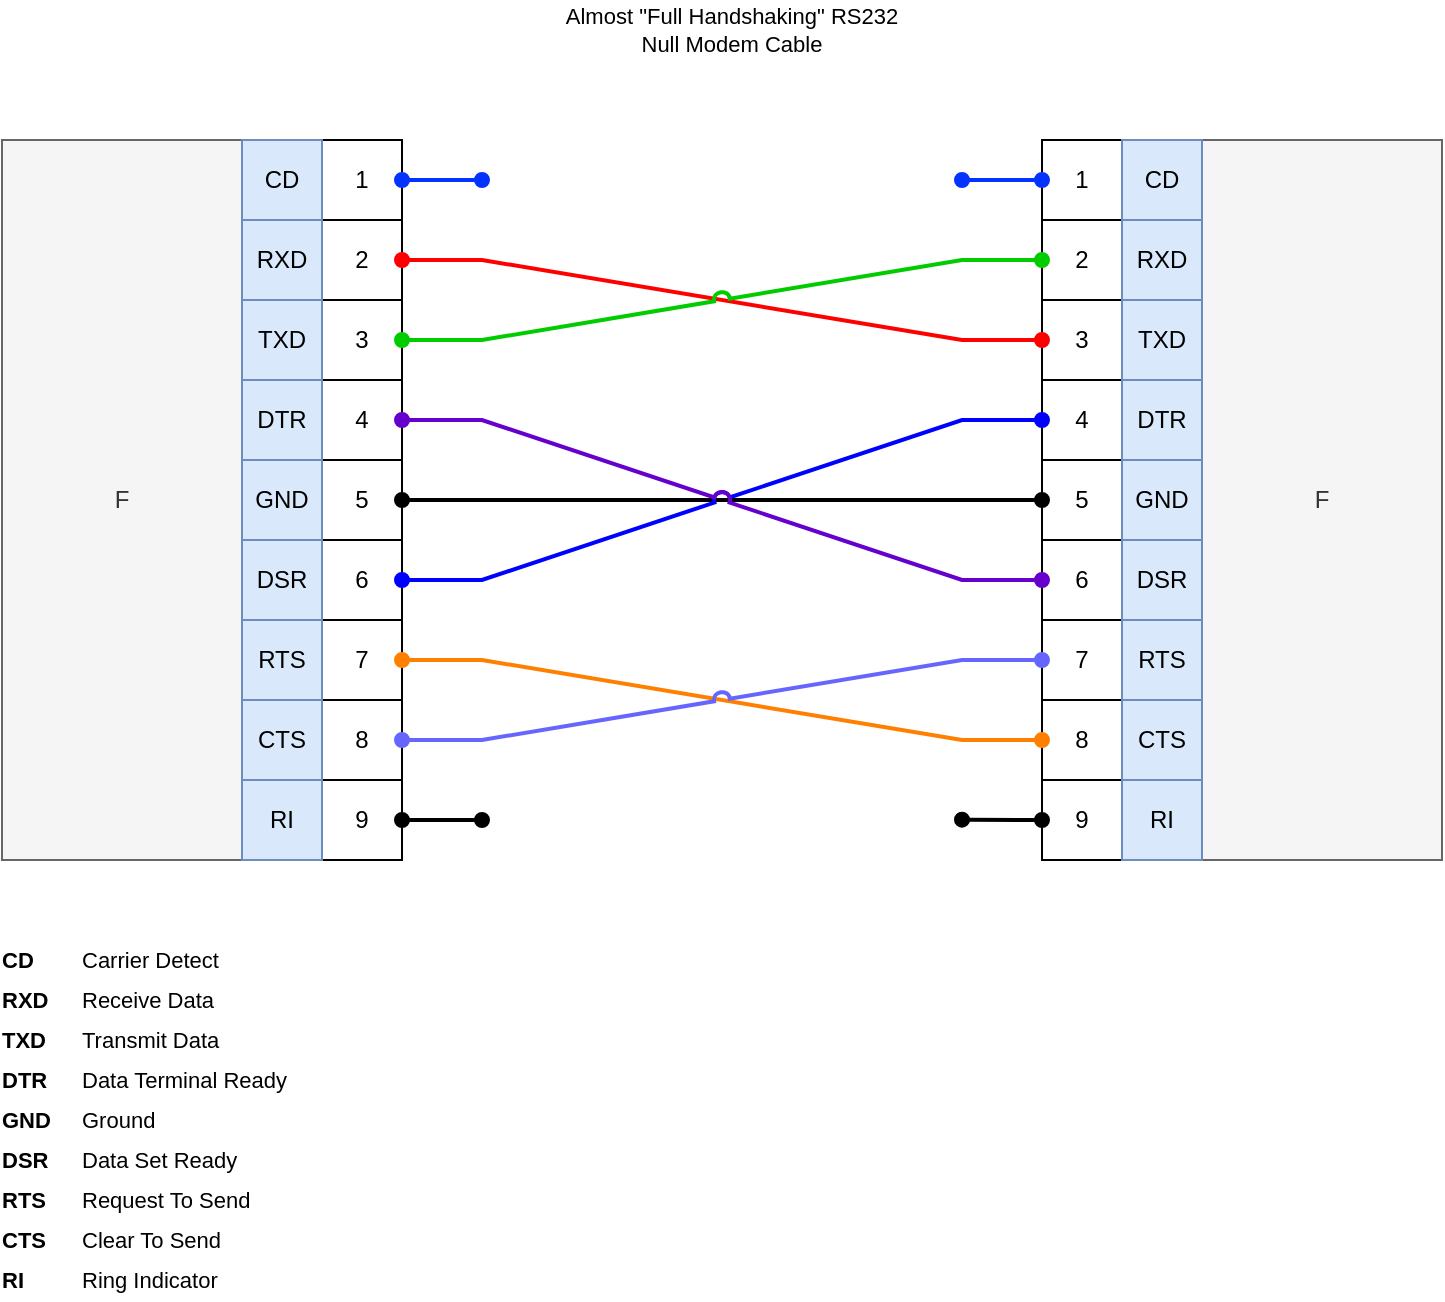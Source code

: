 <mxfile version="26.0.11">
  <diagram name="Page-1" id="T9LcAIahAfOzw13e4Sbo">
    <mxGraphModel dx="1885" dy="1026" grid="1" gridSize="10" guides="1" tooltips="1" connect="1" arrows="1" fold="1" page="1" pageScale="1" pageWidth="1169" pageHeight="827" math="0" shadow="0">
      <root>
        <mxCell id="0" />
        <mxCell id="1" parent="0" />
        <mxCell id="L0Igs0ylySSaWFLyQcgK-1" value="F" style="rounded=0;whiteSpace=wrap;html=1;fillColor=#f5f5f5;fontColor=#333333;strokeColor=#666666;" vertex="1" parent="1">
          <mxGeometry x="240" y="80" width="120" height="360" as="geometry" />
        </mxCell>
        <mxCell id="L0Igs0ylySSaWFLyQcgK-2" value="F" style="rounded=0;whiteSpace=wrap;html=1;fillColor=#f5f5f5;fontColor=#333333;strokeColor=#666666;" vertex="1" parent="1">
          <mxGeometry x="840" y="80" width="120" height="360" as="geometry" />
        </mxCell>
        <mxCell id="L0Igs0ylySSaWFLyQcgK-3" value="1" style="whiteSpace=wrap;html=1;aspect=fixed;" vertex="1" parent="1">
          <mxGeometry x="400" y="80" width="40" height="40" as="geometry" />
        </mxCell>
        <mxCell id="L0Igs0ylySSaWFLyQcgK-4" value="2" style="whiteSpace=wrap;html=1;aspect=fixed;" vertex="1" parent="1">
          <mxGeometry x="400" y="120" width="40" height="40" as="geometry" />
        </mxCell>
        <mxCell id="L0Igs0ylySSaWFLyQcgK-5" value="3" style="whiteSpace=wrap;html=1;aspect=fixed;" vertex="1" parent="1">
          <mxGeometry x="400" y="160" width="40" height="40" as="geometry" />
        </mxCell>
        <mxCell id="L0Igs0ylySSaWFLyQcgK-6" value="4" style="whiteSpace=wrap;html=1;aspect=fixed;" vertex="1" parent="1">
          <mxGeometry x="400" y="200" width="40" height="40" as="geometry" />
        </mxCell>
        <mxCell id="L0Igs0ylySSaWFLyQcgK-7" value="5" style="whiteSpace=wrap;html=1;aspect=fixed;" vertex="1" parent="1">
          <mxGeometry x="400" y="240" width="40" height="40" as="geometry" />
        </mxCell>
        <mxCell id="L0Igs0ylySSaWFLyQcgK-8" value="7" style="whiteSpace=wrap;html=1;aspect=fixed;" vertex="1" parent="1">
          <mxGeometry x="400" y="320" width="40" height="40" as="geometry" />
        </mxCell>
        <mxCell id="L0Igs0ylySSaWFLyQcgK-9" value="6" style="whiteSpace=wrap;html=1;aspect=fixed;" vertex="1" parent="1">
          <mxGeometry x="400" y="280" width="40" height="40" as="geometry" />
        </mxCell>
        <mxCell id="L0Igs0ylySSaWFLyQcgK-10" value="9" style="whiteSpace=wrap;html=1;aspect=fixed;" vertex="1" parent="1">
          <mxGeometry x="400" y="400" width="40" height="40" as="geometry" />
        </mxCell>
        <mxCell id="L0Igs0ylySSaWFLyQcgK-11" value="8" style="whiteSpace=wrap;html=1;aspect=fixed;" vertex="1" parent="1">
          <mxGeometry x="400" y="360" width="40" height="40" as="geometry" />
        </mxCell>
        <mxCell id="L0Igs0ylySSaWFLyQcgK-12" value="1" style="whiteSpace=wrap;html=1;aspect=fixed;" vertex="1" parent="1">
          <mxGeometry x="760" y="80" width="40" height="40" as="geometry" />
        </mxCell>
        <mxCell id="L0Igs0ylySSaWFLyQcgK-13" value="2" style="whiteSpace=wrap;html=1;aspect=fixed;" vertex="1" parent="1">
          <mxGeometry x="760" y="120" width="40" height="40" as="geometry" />
        </mxCell>
        <mxCell id="L0Igs0ylySSaWFLyQcgK-14" value="3" style="whiteSpace=wrap;html=1;aspect=fixed;" vertex="1" parent="1">
          <mxGeometry x="760" y="160" width="40" height="40" as="geometry" />
        </mxCell>
        <mxCell id="L0Igs0ylySSaWFLyQcgK-15" value="4" style="whiteSpace=wrap;html=1;aspect=fixed;" vertex="1" parent="1">
          <mxGeometry x="760" y="200" width="40" height="40" as="geometry" />
        </mxCell>
        <mxCell id="L0Igs0ylySSaWFLyQcgK-16" value="5" style="whiteSpace=wrap;html=1;aspect=fixed;" vertex="1" parent="1">
          <mxGeometry x="760" y="240" width="40" height="40" as="geometry" />
        </mxCell>
        <mxCell id="L0Igs0ylySSaWFLyQcgK-17" value="7" style="whiteSpace=wrap;html=1;aspect=fixed;" vertex="1" parent="1">
          <mxGeometry x="760" y="320" width="40" height="40" as="geometry" />
        </mxCell>
        <mxCell id="L0Igs0ylySSaWFLyQcgK-18" value="6" style="whiteSpace=wrap;html=1;aspect=fixed;" vertex="1" parent="1">
          <mxGeometry x="760" y="280" width="40" height="40" as="geometry" />
        </mxCell>
        <mxCell id="L0Igs0ylySSaWFLyQcgK-19" value="9" style="whiteSpace=wrap;html=1;aspect=fixed;" vertex="1" parent="1">
          <mxGeometry x="760" y="400" width="40" height="40" as="geometry" />
        </mxCell>
        <mxCell id="L0Igs0ylySSaWFLyQcgK-20" value="8" style="whiteSpace=wrap;html=1;aspect=fixed;" vertex="1" parent="1">
          <mxGeometry x="760" y="360" width="40" height="40" as="geometry" />
        </mxCell>
        <mxCell id="L0Igs0ylySSaWFLyQcgK-21" value="" style="edgeStyle=none;orthogonalLoop=1;jettySize=auto;html=1;rounded=0;jumpStyle=arc;endArrow=oval;startFill=1;strokeWidth=2;endFill=1;startArrow=oval;exitX=1;exitY=0.5;exitDx=0;exitDy=0;strokeColor=light-dark(#0432ff, transparent);" edge="1" parent="1" source="L0Igs0ylySSaWFLyQcgK-3">
          <mxGeometry width="80" relative="1" as="geometry">
            <mxPoint x="480" y="500" as="sourcePoint" />
            <mxPoint x="480" y="100" as="targetPoint" />
          </mxGeometry>
        </mxCell>
        <mxCell id="L0Igs0ylySSaWFLyQcgK-23" value="" style="edgeStyle=none;orthogonalLoop=1;jettySize=auto;html=1;rounded=0;strokeColor=#FF0000;strokeWidth=2;align=center;verticalAlign=middle;fontFamily=Helvetica;fontSize=11;fontColor=default;labelBackgroundColor=default;jumpStyle=arc;startArrow=oval;startFill=1;endArrow=oval;endFill=1;exitX=1;exitY=0.5;exitDx=0;exitDy=0;entryX=0;entryY=0.5;entryDx=0;entryDy=0;" edge="1" parent="1" source="L0Igs0ylySSaWFLyQcgK-4" target="L0Igs0ylySSaWFLyQcgK-14">
          <mxGeometry width="80" relative="1" as="geometry">
            <mxPoint x="610" y="340" as="sourcePoint" />
            <mxPoint x="480" y="140" as="targetPoint" />
            <Array as="points">
              <mxPoint x="480" y="140" />
              <mxPoint x="720" y="180" />
            </Array>
          </mxGeometry>
        </mxCell>
        <mxCell id="L0Igs0ylySSaWFLyQcgK-26" value="" style="edgeStyle=none;orthogonalLoop=1;jettySize=auto;html=1;rounded=0;strokeColor=#00CC00;strokeWidth=2;align=center;verticalAlign=middle;fontFamily=Helvetica;fontSize=11;fontColor=default;labelBackgroundColor=default;jumpStyle=arc;startArrow=oval;startFill=1;endArrow=oval;endFill=1;exitX=1;exitY=0.5;exitDx=0;exitDy=0;entryX=0;entryY=0.5;entryDx=0;entryDy=0;" edge="1" parent="1" source="L0Igs0ylySSaWFLyQcgK-5" target="L0Igs0ylySSaWFLyQcgK-13">
          <mxGeometry width="80" relative="1" as="geometry">
            <mxPoint x="580" y="230" as="sourcePoint" />
            <mxPoint x="480" y="180" as="targetPoint" />
            <Array as="points">
              <mxPoint x="480" y="180" />
              <mxPoint x="720" y="140" />
            </Array>
          </mxGeometry>
        </mxCell>
        <mxCell id="L0Igs0ylySSaWFLyQcgK-31" value="" style="edgeStyle=none;orthogonalLoop=1;jettySize=auto;html=1;rounded=0;strokeColor=default;strokeWidth=2;align=center;verticalAlign=middle;fontFamily=Helvetica;fontSize=11;fontColor=default;labelBackgroundColor=default;jumpStyle=arc;startArrow=oval;startFill=1;endArrow=oval;endFill=1;exitX=1;exitY=0.5;exitDx=0;exitDy=0;entryX=0;entryY=0.5;entryDx=0;entryDy=0;" edge="1" parent="1" source="L0Igs0ylySSaWFLyQcgK-7" target="L0Igs0ylySSaWFLyQcgK-16">
          <mxGeometry width="80" relative="1" as="geometry">
            <mxPoint x="600" y="360" as="sourcePoint" />
            <mxPoint x="480" y="260" as="targetPoint" />
            <Array as="points" />
          </mxGeometry>
        </mxCell>
        <mxCell id="L0Igs0ylySSaWFLyQcgK-34" value="" style="edgeStyle=none;orthogonalLoop=1;jettySize=auto;html=1;rounded=0;strokeColor=#0000FF;strokeWidth=2;align=center;verticalAlign=middle;fontFamily=Helvetica;fontSize=11;fontColor=default;labelBackgroundColor=default;jumpStyle=arc;startArrow=oval;startFill=1;endArrow=oval;endFill=1;exitX=1;exitY=0.5;exitDx=0;exitDy=0;entryX=0;entryY=0.5;entryDx=0;entryDy=0;" edge="1" parent="1" source="L0Igs0ylySSaWFLyQcgK-9" target="L0Igs0ylySSaWFLyQcgK-15">
          <mxGeometry width="80" relative="1" as="geometry">
            <mxPoint x="680" y="350" as="sourcePoint" />
            <mxPoint x="480" y="300" as="targetPoint" />
            <Array as="points">
              <mxPoint x="480" y="300" />
              <mxPoint x="720" y="220" />
            </Array>
          </mxGeometry>
        </mxCell>
        <mxCell id="L0Igs0ylySSaWFLyQcgK-35" value="" style="edgeStyle=none;orthogonalLoop=1;jettySize=auto;html=1;rounded=0;strokeColor=#FF8000;strokeWidth=2;align=center;verticalAlign=middle;fontFamily=Helvetica;fontSize=11;fontColor=default;labelBackgroundColor=default;jumpStyle=arc;startArrow=oval;startFill=1;endArrow=oval;endFill=1;exitX=1;exitY=0.5;exitDx=0;exitDy=0;entryX=0;entryY=0.5;entryDx=0;entryDy=0;" edge="1" parent="1" source="L0Igs0ylySSaWFLyQcgK-8" target="L0Igs0ylySSaWFLyQcgK-20">
          <mxGeometry width="80" relative="1" as="geometry">
            <mxPoint x="690" y="440" as="sourcePoint" />
            <mxPoint x="480" y="340" as="targetPoint" />
            <Array as="points">
              <mxPoint x="480" y="340" />
              <mxPoint x="720" y="380" />
            </Array>
          </mxGeometry>
        </mxCell>
        <mxCell id="L0Igs0ylySSaWFLyQcgK-38" value="" style="edgeStyle=none;orthogonalLoop=1;jettySize=auto;html=1;rounded=0;strokeColor=#6666FF;strokeWidth=2;align=center;verticalAlign=middle;fontFamily=Helvetica;fontSize=11;fontColor=default;labelBackgroundColor=default;jumpStyle=arc;startArrow=oval;startFill=1;endArrow=oval;endFill=1;exitX=1;exitY=0.5;exitDx=0;exitDy=0;entryX=0;entryY=0.5;entryDx=0;entryDy=0;" edge="1" parent="1" source="L0Igs0ylySSaWFLyQcgK-11" target="L0Igs0ylySSaWFLyQcgK-17">
          <mxGeometry width="80" relative="1" as="geometry">
            <mxPoint x="700" y="480" as="sourcePoint" />
            <mxPoint x="480" y="380" as="targetPoint" />
            <Array as="points">
              <mxPoint x="480" y="380" />
              <mxPoint x="720" y="340" />
            </Array>
          </mxGeometry>
        </mxCell>
        <mxCell id="L0Igs0ylySSaWFLyQcgK-41" value="" style="edgeStyle=none;orthogonalLoop=1;jettySize=auto;html=1;rounded=0;strokeColor=#6600CC;strokeWidth=2;align=center;verticalAlign=middle;fontFamily=Helvetica;fontSize=11;fontColor=default;labelBackgroundColor=default;jumpStyle=arc;startArrow=oval;startFill=1;endArrow=oval;endFill=1;exitX=1;exitY=0.5;exitDx=0;exitDy=0;entryX=0;entryY=0.5;entryDx=0;entryDy=0;" edge="1" parent="1" source="L0Igs0ylySSaWFLyQcgK-6" target="L0Igs0ylySSaWFLyQcgK-18">
          <mxGeometry width="80" relative="1" as="geometry">
            <mxPoint x="490" y="550" as="sourcePoint" />
            <mxPoint x="480" y="220" as="targetPoint" />
            <Array as="points">
              <mxPoint x="480" y="220" />
              <mxPoint x="720" y="300" />
            </Array>
          </mxGeometry>
        </mxCell>
        <mxCell id="L0Igs0ylySSaWFLyQcgK-50" value="Almost &quot;Full Handshaking&quot; RS232 Null Modem Cable" style="text;strokeColor=none;align=center;fillColor=none;html=1;verticalAlign=middle;whiteSpace=wrap;rounded=0;fontFamily=Helvetica;fontSize=11;fontColor=default;labelBackgroundColor=default;" vertex="1" parent="1">
          <mxGeometry x="510" y="10" width="190" height="30" as="geometry" />
        </mxCell>
        <mxCell id="L0Igs0ylySSaWFLyQcgK-51" value="CD" style="text;strokeColor=none;align=left;fillColor=none;html=1;verticalAlign=middle;whiteSpace=wrap;rounded=0;fontFamily=Helvetica;fontSize=11;fontColor=default;labelBackgroundColor=default;spacing=0;fontStyle=1" vertex="1" parent="1">
          <mxGeometry x="240" y="480" width="40" height="20" as="geometry" />
        </mxCell>
        <mxCell id="L0Igs0ylySSaWFLyQcgK-52" value="RXD" style="text;strokeColor=none;align=left;fillColor=none;html=1;verticalAlign=middle;whiteSpace=wrap;rounded=0;fontFamily=Helvetica;fontSize=11;fontColor=default;labelBackgroundColor=default;spacing=0;fontStyle=1" vertex="1" parent="1">
          <mxGeometry x="240" y="500" width="40" height="20" as="geometry" />
        </mxCell>
        <mxCell id="L0Igs0ylySSaWFLyQcgK-53" value="TXD" style="text;strokeColor=none;align=left;fillColor=none;html=1;verticalAlign=middle;whiteSpace=wrap;rounded=0;fontFamily=Helvetica;fontSize=11;fontColor=default;labelBackgroundColor=default;spacing=0;fontStyle=1" vertex="1" parent="1">
          <mxGeometry x="240" y="520" width="40" height="20" as="geometry" />
        </mxCell>
        <mxCell id="L0Igs0ylySSaWFLyQcgK-54" value="DTR" style="text;strokeColor=none;align=left;fillColor=none;html=1;verticalAlign=middle;whiteSpace=wrap;rounded=0;fontFamily=Helvetica;fontSize=11;fontColor=default;labelBackgroundColor=default;spacing=0;fontStyle=1" vertex="1" parent="1">
          <mxGeometry x="240" y="540" width="40" height="20" as="geometry" />
        </mxCell>
        <mxCell id="L0Igs0ylySSaWFLyQcgK-55" value="GND" style="text;strokeColor=none;align=left;fillColor=none;html=1;verticalAlign=middle;whiteSpace=wrap;rounded=0;fontFamily=Helvetica;fontSize=11;fontColor=default;labelBackgroundColor=default;spacing=0;fontStyle=1" vertex="1" parent="1">
          <mxGeometry x="240" y="560" width="40" height="20" as="geometry" />
        </mxCell>
        <mxCell id="L0Igs0ylySSaWFLyQcgK-56" value="DSR" style="text;strokeColor=none;align=left;fillColor=none;html=1;verticalAlign=middle;whiteSpace=wrap;rounded=0;fontFamily=Helvetica;fontSize=11;fontColor=default;labelBackgroundColor=default;spacing=0;fontStyle=1" vertex="1" parent="1">
          <mxGeometry x="240" y="580" width="40" height="20" as="geometry" />
        </mxCell>
        <mxCell id="L0Igs0ylySSaWFLyQcgK-57" value="RTS" style="text;strokeColor=none;align=left;fillColor=none;html=1;verticalAlign=middle;whiteSpace=wrap;rounded=0;fontFamily=Helvetica;fontSize=11;fontColor=default;labelBackgroundColor=default;spacing=0;fontStyle=1" vertex="1" parent="1">
          <mxGeometry x="240" y="600" width="40" height="20" as="geometry" />
        </mxCell>
        <mxCell id="L0Igs0ylySSaWFLyQcgK-58" value="CTS" style="text;strokeColor=none;align=left;fillColor=none;html=1;verticalAlign=middle;whiteSpace=wrap;rounded=0;fontFamily=Helvetica;fontSize=11;fontColor=default;labelBackgroundColor=default;spacing=0;fontStyle=1" vertex="1" parent="1">
          <mxGeometry x="240" y="620" width="40" height="20" as="geometry" />
        </mxCell>
        <mxCell id="L0Igs0ylySSaWFLyQcgK-59" value="RI" style="text;strokeColor=none;align=left;fillColor=none;html=1;verticalAlign=middle;whiteSpace=wrap;rounded=0;fontFamily=Helvetica;fontSize=11;fontColor=default;labelBackgroundColor=default;spacing=0;fontStyle=1" vertex="1" parent="1">
          <mxGeometry x="240" y="640" width="40" height="20" as="geometry" />
        </mxCell>
        <mxCell id="L0Igs0ylySSaWFLyQcgK-60" value="Carrier Detect" style="text;strokeColor=none;align=left;fillColor=none;html=1;verticalAlign=middle;whiteSpace=wrap;rounded=0;fontFamily=Helvetica;fontSize=11;fontColor=default;labelBackgroundColor=default;spacing=0;" vertex="1" parent="1">
          <mxGeometry x="280" y="480" width="120" height="20" as="geometry" />
        </mxCell>
        <mxCell id="L0Igs0ylySSaWFLyQcgK-61" value="Receive Data" style="text;strokeColor=none;align=left;fillColor=none;html=1;verticalAlign=middle;whiteSpace=wrap;rounded=0;fontFamily=Helvetica;fontSize=11;fontColor=default;labelBackgroundColor=default;spacing=0;" vertex="1" parent="1">
          <mxGeometry x="280" y="500" width="120" height="20" as="geometry" />
        </mxCell>
        <mxCell id="L0Igs0ylySSaWFLyQcgK-62" value="Transmit Data" style="text;strokeColor=none;align=left;fillColor=none;html=1;verticalAlign=middle;whiteSpace=wrap;rounded=0;fontFamily=Helvetica;fontSize=11;fontColor=default;labelBackgroundColor=default;spacing=0;" vertex="1" parent="1">
          <mxGeometry x="280" y="520" width="120" height="20" as="geometry" />
        </mxCell>
        <mxCell id="L0Igs0ylySSaWFLyQcgK-63" value="Data Terminal Ready" style="text;strokeColor=none;align=left;fillColor=none;html=1;verticalAlign=middle;whiteSpace=wrap;rounded=0;fontFamily=Helvetica;fontSize=11;fontColor=default;labelBackgroundColor=default;spacing=0;" vertex="1" parent="1">
          <mxGeometry x="280" y="540" width="120" height="20" as="geometry" />
        </mxCell>
        <mxCell id="L0Igs0ylySSaWFLyQcgK-64" value="Ground" style="text;strokeColor=none;align=left;fillColor=none;html=1;verticalAlign=middle;whiteSpace=wrap;rounded=0;fontFamily=Helvetica;fontSize=11;fontColor=default;labelBackgroundColor=default;spacing=0;" vertex="1" parent="1">
          <mxGeometry x="280" y="560" width="120" height="20" as="geometry" />
        </mxCell>
        <mxCell id="L0Igs0ylySSaWFLyQcgK-65" value="Data Set Ready" style="text;strokeColor=none;align=left;fillColor=none;html=1;verticalAlign=middle;whiteSpace=wrap;rounded=0;fontFamily=Helvetica;fontSize=11;fontColor=default;labelBackgroundColor=default;spacing=0;" vertex="1" parent="1">
          <mxGeometry x="280" y="580" width="120" height="20" as="geometry" />
        </mxCell>
        <mxCell id="L0Igs0ylySSaWFLyQcgK-66" value="Request To Send" style="text;strokeColor=none;align=left;fillColor=none;html=1;verticalAlign=middle;whiteSpace=wrap;rounded=0;fontFamily=Helvetica;fontSize=11;fontColor=default;labelBackgroundColor=default;spacing=0;" vertex="1" parent="1">
          <mxGeometry x="280" y="600" width="120" height="20" as="geometry" />
        </mxCell>
        <mxCell id="L0Igs0ylySSaWFLyQcgK-67" value="Clear To Send" style="text;strokeColor=none;align=left;fillColor=none;html=1;verticalAlign=middle;whiteSpace=wrap;rounded=0;fontFamily=Helvetica;fontSize=11;fontColor=default;labelBackgroundColor=default;spacing=0;" vertex="1" parent="1">
          <mxGeometry x="280" y="620" width="120" height="20" as="geometry" />
        </mxCell>
        <mxCell id="L0Igs0ylySSaWFLyQcgK-68" value="Ring Indicator" style="text;strokeColor=none;align=left;fillColor=none;html=1;verticalAlign=middle;whiteSpace=wrap;rounded=0;fontFamily=Helvetica;fontSize=11;fontColor=default;labelBackgroundColor=default;spacing=0;" vertex="1" parent="1">
          <mxGeometry x="280" y="640" width="120" height="20" as="geometry" />
        </mxCell>
        <mxCell id="L0Igs0ylySSaWFLyQcgK-69" value="CD" style="whiteSpace=wrap;html=1;aspect=fixed;fillColor=#dae8fc;strokeColor=#6c8ebf;" vertex="1" parent="1">
          <mxGeometry x="360" y="80" width="40" height="40" as="geometry" />
        </mxCell>
        <mxCell id="L0Igs0ylySSaWFLyQcgK-70" value="RXD" style="whiteSpace=wrap;html=1;aspect=fixed;fillColor=#dae8fc;strokeColor=#6c8ebf;" vertex="1" parent="1">
          <mxGeometry x="360" y="120" width="40" height="40" as="geometry" />
        </mxCell>
        <mxCell id="L0Igs0ylySSaWFLyQcgK-71" value="TXD" style="whiteSpace=wrap;html=1;aspect=fixed;fillColor=#dae8fc;strokeColor=#6c8ebf;" vertex="1" parent="1">
          <mxGeometry x="360" y="160" width="40" height="40" as="geometry" />
        </mxCell>
        <mxCell id="L0Igs0ylySSaWFLyQcgK-72" value="DTR" style="whiteSpace=wrap;html=1;aspect=fixed;fillColor=#dae8fc;strokeColor=#6c8ebf;" vertex="1" parent="1">
          <mxGeometry x="360" y="200" width="40" height="40" as="geometry" />
        </mxCell>
        <mxCell id="L0Igs0ylySSaWFLyQcgK-73" value="GND" style="whiteSpace=wrap;html=1;aspect=fixed;fillColor=#dae8fc;strokeColor=#6c8ebf;" vertex="1" parent="1">
          <mxGeometry x="360" y="240" width="40" height="40" as="geometry" />
        </mxCell>
        <mxCell id="L0Igs0ylySSaWFLyQcgK-74" value="RTS" style="whiteSpace=wrap;html=1;aspect=fixed;fillColor=#dae8fc;strokeColor=#6c8ebf;" vertex="1" parent="1">
          <mxGeometry x="360" y="320" width="40" height="40" as="geometry" />
        </mxCell>
        <mxCell id="L0Igs0ylySSaWFLyQcgK-75" value="DSR" style="whiteSpace=wrap;html=1;aspect=fixed;fillColor=#dae8fc;strokeColor=#6c8ebf;" vertex="1" parent="1">
          <mxGeometry x="360" y="280" width="40" height="40" as="geometry" />
        </mxCell>
        <mxCell id="L0Igs0ylySSaWFLyQcgK-76" value="RI" style="whiteSpace=wrap;html=1;aspect=fixed;fillColor=#dae8fc;strokeColor=#6c8ebf;" vertex="1" parent="1">
          <mxGeometry x="360" y="400" width="40" height="40" as="geometry" />
        </mxCell>
        <mxCell id="L0Igs0ylySSaWFLyQcgK-77" value="CTS" style="whiteSpace=wrap;html=1;aspect=fixed;fillColor=#dae8fc;strokeColor=#6c8ebf;" vertex="1" parent="1">
          <mxGeometry x="360" y="360" width="40" height="40" as="geometry" />
        </mxCell>
        <mxCell id="L0Igs0ylySSaWFLyQcgK-78" value="CD" style="whiteSpace=wrap;html=1;aspect=fixed;fillColor=#dae8fc;strokeColor=#6c8ebf;" vertex="1" parent="1">
          <mxGeometry x="800" y="80" width="40" height="40" as="geometry" />
        </mxCell>
        <mxCell id="L0Igs0ylySSaWFLyQcgK-79" value="RXD" style="whiteSpace=wrap;html=1;aspect=fixed;fillColor=#dae8fc;strokeColor=#6c8ebf;" vertex="1" parent="1">
          <mxGeometry x="800" y="120" width="40" height="40" as="geometry" />
        </mxCell>
        <mxCell id="L0Igs0ylySSaWFLyQcgK-80" value="TXD" style="whiteSpace=wrap;html=1;aspect=fixed;fillColor=#dae8fc;strokeColor=#6c8ebf;" vertex="1" parent="1">
          <mxGeometry x="800" y="160" width="40" height="40" as="geometry" />
        </mxCell>
        <mxCell id="L0Igs0ylySSaWFLyQcgK-81" value="DTR" style="whiteSpace=wrap;html=1;aspect=fixed;fillColor=#dae8fc;strokeColor=#6c8ebf;" vertex="1" parent="1">
          <mxGeometry x="800" y="200" width="40" height="40" as="geometry" />
        </mxCell>
        <mxCell id="L0Igs0ylySSaWFLyQcgK-82" value="GND" style="whiteSpace=wrap;html=1;aspect=fixed;fillColor=#dae8fc;strokeColor=#6c8ebf;" vertex="1" parent="1">
          <mxGeometry x="800" y="240" width="40" height="40" as="geometry" />
        </mxCell>
        <mxCell id="L0Igs0ylySSaWFLyQcgK-83" value="RTS" style="whiteSpace=wrap;html=1;aspect=fixed;fillColor=#dae8fc;strokeColor=#6c8ebf;" vertex="1" parent="1">
          <mxGeometry x="800" y="320" width="40" height="40" as="geometry" />
        </mxCell>
        <mxCell id="L0Igs0ylySSaWFLyQcgK-84" value="DSR" style="whiteSpace=wrap;html=1;aspect=fixed;fillColor=#dae8fc;strokeColor=#6c8ebf;" vertex="1" parent="1">
          <mxGeometry x="800" y="280" width="40" height="40" as="geometry" />
        </mxCell>
        <mxCell id="L0Igs0ylySSaWFLyQcgK-85" value="RI" style="whiteSpace=wrap;html=1;aspect=fixed;fillColor=#dae8fc;strokeColor=#6c8ebf;" vertex="1" parent="1">
          <mxGeometry x="800" y="400" width="40" height="40" as="geometry" />
        </mxCell>
        <mxCell id="L0Igs0ylySSaWFLyQcgK-86" value="CTS" style="whiteSpace=wrap;html=1;aspect=fixed;fillColor=#dae8fc;strokeColor=#6c8ebf;" vertex="1" parent="1">
          <mxGeometry x="800" y="360" width="40" height="40" as="geometry" />
        </mxCell>
        <mxCell id="L0Igs0ylySSaWFLyQcgK-90" value="" style="edgeStyle=none;orthogonalLoop=1;jettySize=auto;html=1;rounded=0;strokeColor=default;strokeWidth=2;align=center;verticalAlign=middle;fontFamily=Helvetica;fontSize=11;fontColor=default;labelBackgroundColor=default;jumpStyle=arc;startArrow=oval;startFill=1;endArrow=oval;endFill=1;exitX=1;exitY=0.5;exitDx=0;exitDy=0;" edge="1" parent="1">
          <mxGeometry width="80" relative="1" as="geometry">
            <mxPoint x="440" y="420" as="sourcePoint" />
            <mxPoint x="480" y="420" as="targetPoint" />
            <Array as="points" />
          </mxGeometry>
        </mxCell>
        <mxCell id="L0Igs0ylySSaWFLyQcgK-91" value="" style="edgeStyle=none;orthogonalLoop=1;jettySize=auto;html=1;rounded=0;strokeColor=default;strokeWidth=2;align=center;verticalAlign=middle;fontFamily=Helvetica;fontSize=11;fontColor=default;labelBackgroundColor=default;jumpStyle=arc;startArrow=oval;startFill=1;endArrow=oval;endFill=1;exitX=1;exitY=0.5;exitDx=0;exitDy=0;entryX=0;entryY=0.5;entryDx=0;entryDy=0;" edge="1" parent="1" target="L0Igs0ylySSaWFLyQcgK-19">
          <mxGeometry width="80" relative="1" as="geometry">
            <mxPoint x="720" y="419.83" as="sourcePoint" />
            <mxPoint x="740" y="420" as="targetPoint" />
            <Array as="points" />
          </mxGeometry>
        </mxCell>
        <mxCell id="L0Igs0ylySSaWFLyQcgK-92" value="" style="edgeStyle=none;orthogonalLoop=1;jettySize=auto;html=1;rounded=0;jumpStyle=arc;endArrow=oval;startFill=1;strokeWidth=2;endFill=1;startArrow=oval;strokeColor=light-dark(#0432ff, transparent);entryX=0;entryY=0.5;entryDx=0;entryDy=0;" edge="1" parent="1" target="L0Igs0ylySSaWFLyQcgK-12">
          <mxGeometry width="80" relative="1" as="geometry">
            <mxPoint x="720" y="100" as="sourcePoint" />
            <mxPoint x="740" y="99.55" as="targetPoint" />
          </mxGeometry>
        </mxCell>
      </root>
    </mxGraphModel>
  </diagram>
</mxfile>
